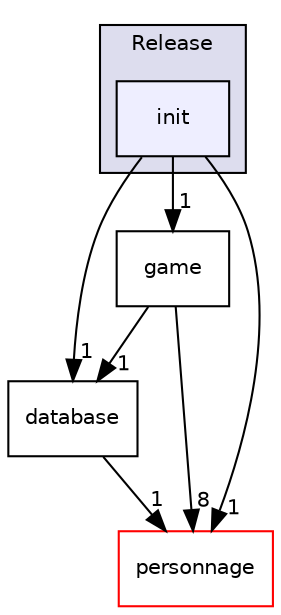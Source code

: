 digraph "Release/init" {
  compound=true
  node [ fontsize="10", fontname="Helvetica"];
  edge [ labelfontsize="10", labelfontname="Helvetica"];
  subgraph clusterdir_92709420fde8ca446636ff7c23065e8b {
    graph [ bgcolor="#ddddee", pencolor="black", label="Release" fontname="Helvetica", fontsize="10", URL="dir_92709420fde8ca446636ff7c23065e8b.html"]
  dir_f6a2396e4cf515d801e789d83e9e9db3 [shape=box, label="init", style="filled", fillcolor="#eeeeff", pencolor="black", URL="dir_f6a2396e4cf515d801e789d83e9e9db3.html"];
  }
  dir_bb370cf16fbe4e4e2564525a5dd9cafc [shape=box label="database" URL="dir_bb370cf16fbe4e4e2564525a5dd9cafc.html"];
  dir_6f4f804087b8ddb1effea68dbabb10de [shape=box label="game" URL="dir_6f4f804087b8ddb1effea68dbabb10de.html"];
  dir_3f0aabf6415b49a526ddd50d35f12c27 [shape=box label="personnage" fillcolor="white" style="filled" color="red" URL="dir_3f0aabf6415b49a526ddd50d35f12c27.html"];
  dir_bb370cf16fbe4e4e2564525a5dd9cafc->dir_3f0aabf6415b49a526ddd50d35f12c27 [headlabel="1", labeldistance=1.5 headhref="dir_000001_000005.html"];
  dir_6f4f804087b8ddb1effea68dbabb10de->dir_bb370cf16fbe4e4e2564525a5dd9cafc [headlabel="1", labeldistance=1.5 headhref="dir_000002_000001.html"];
  dir_6f4f804087b8ddb1effea68dbabb10de->dir_3f0aabf6415b49a526ddd50d35f12c27 [headlabel="8", labeldistance=1.5 headhref="dir_000002_000005.html"];
  dir_f6a2396e4cf515d801e789d83e9e9db3->dir_bb370cf16fbe4e4e2564525a5dd9cafc [headlabel="1", labeldistance=1.5 headhref="dir_000004_000001.html"];
  dir_f6a2396e4cf515d801e789d83e9e9db3->dir_6f4f804087b8ddb1effea68dbabb10de [headlabel="1", labeldistance=1.5 headhref="dir_000004_000002.html"];
  dir_f6a2396e4cf515d801e789d83e9e9db3->dir_3f0aabf6415b49a526ddd50d35f12c27 [headlabel="1", labeldistance=1.5 headhref="dir_000004_000005.html"];
}
